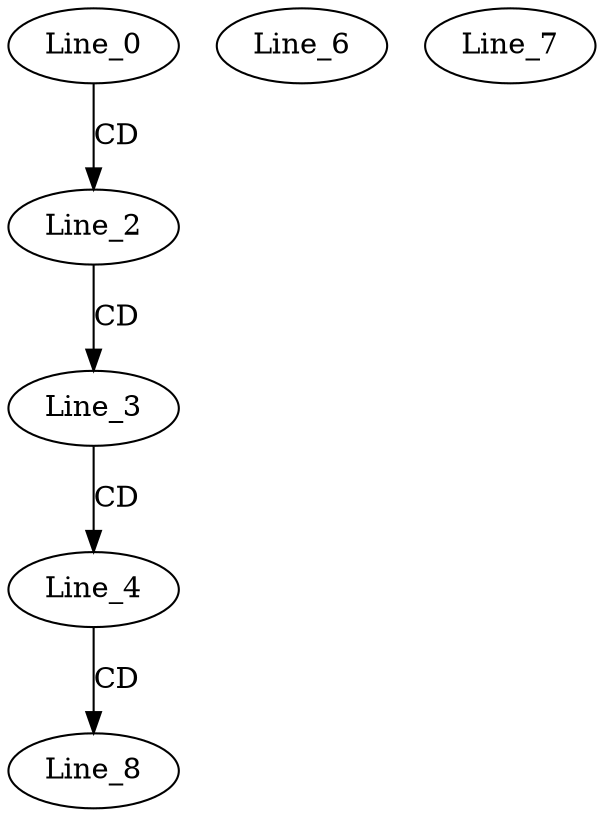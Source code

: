 digraph G {
  Line_0;
  Line_2;
  Line_3;
  Line_4;
  Line_4;
  Line_6;
  Line_6;
  Line_6;
  Line_7;
  Line_7;
  Line_7;
  Line_7;
  Line_8;
  Line_0 -> Line_2 [ label="CD" ];
  Line_2 -> Line_3 [ label="CD" ];
  Line_3 -> Line_4 [ label="CD" ];
  Line_4 -> Line_8 [ label="CD" ];
}
